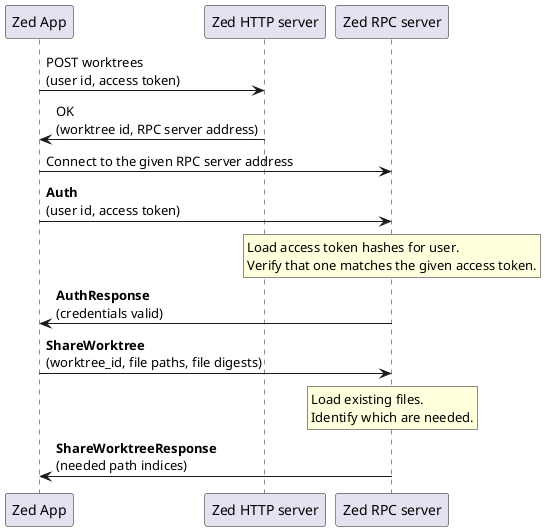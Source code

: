 @startuml

participant "Zed App" as app
participant "Zed HTTP server" as server
participant "Zed RPC server" as rpc_server

app -> server: POST worktrees\n(user id, access token)
server -> app: OK\n(worktree id, RPC server address)

app -> rpc_server: Connect to the given RPC server address
app -> rpc_server: **Auth**\n(user id, access token)
rnote over rpc_server: Load access token hashes for user.\nVerify that one matches the given access token.
rpc_server -> app: **AuthResponse**\n(credentials valid)

app -> rpc_server: **ShareWorktree**\n(worktree_id, file paths, file digests)
rnote over rpc_server: Load existing files.\nIdentify which are needed.
rpc_server -> app: **ShareWorktreeResponse**\n(needed path indices)

@enduml
